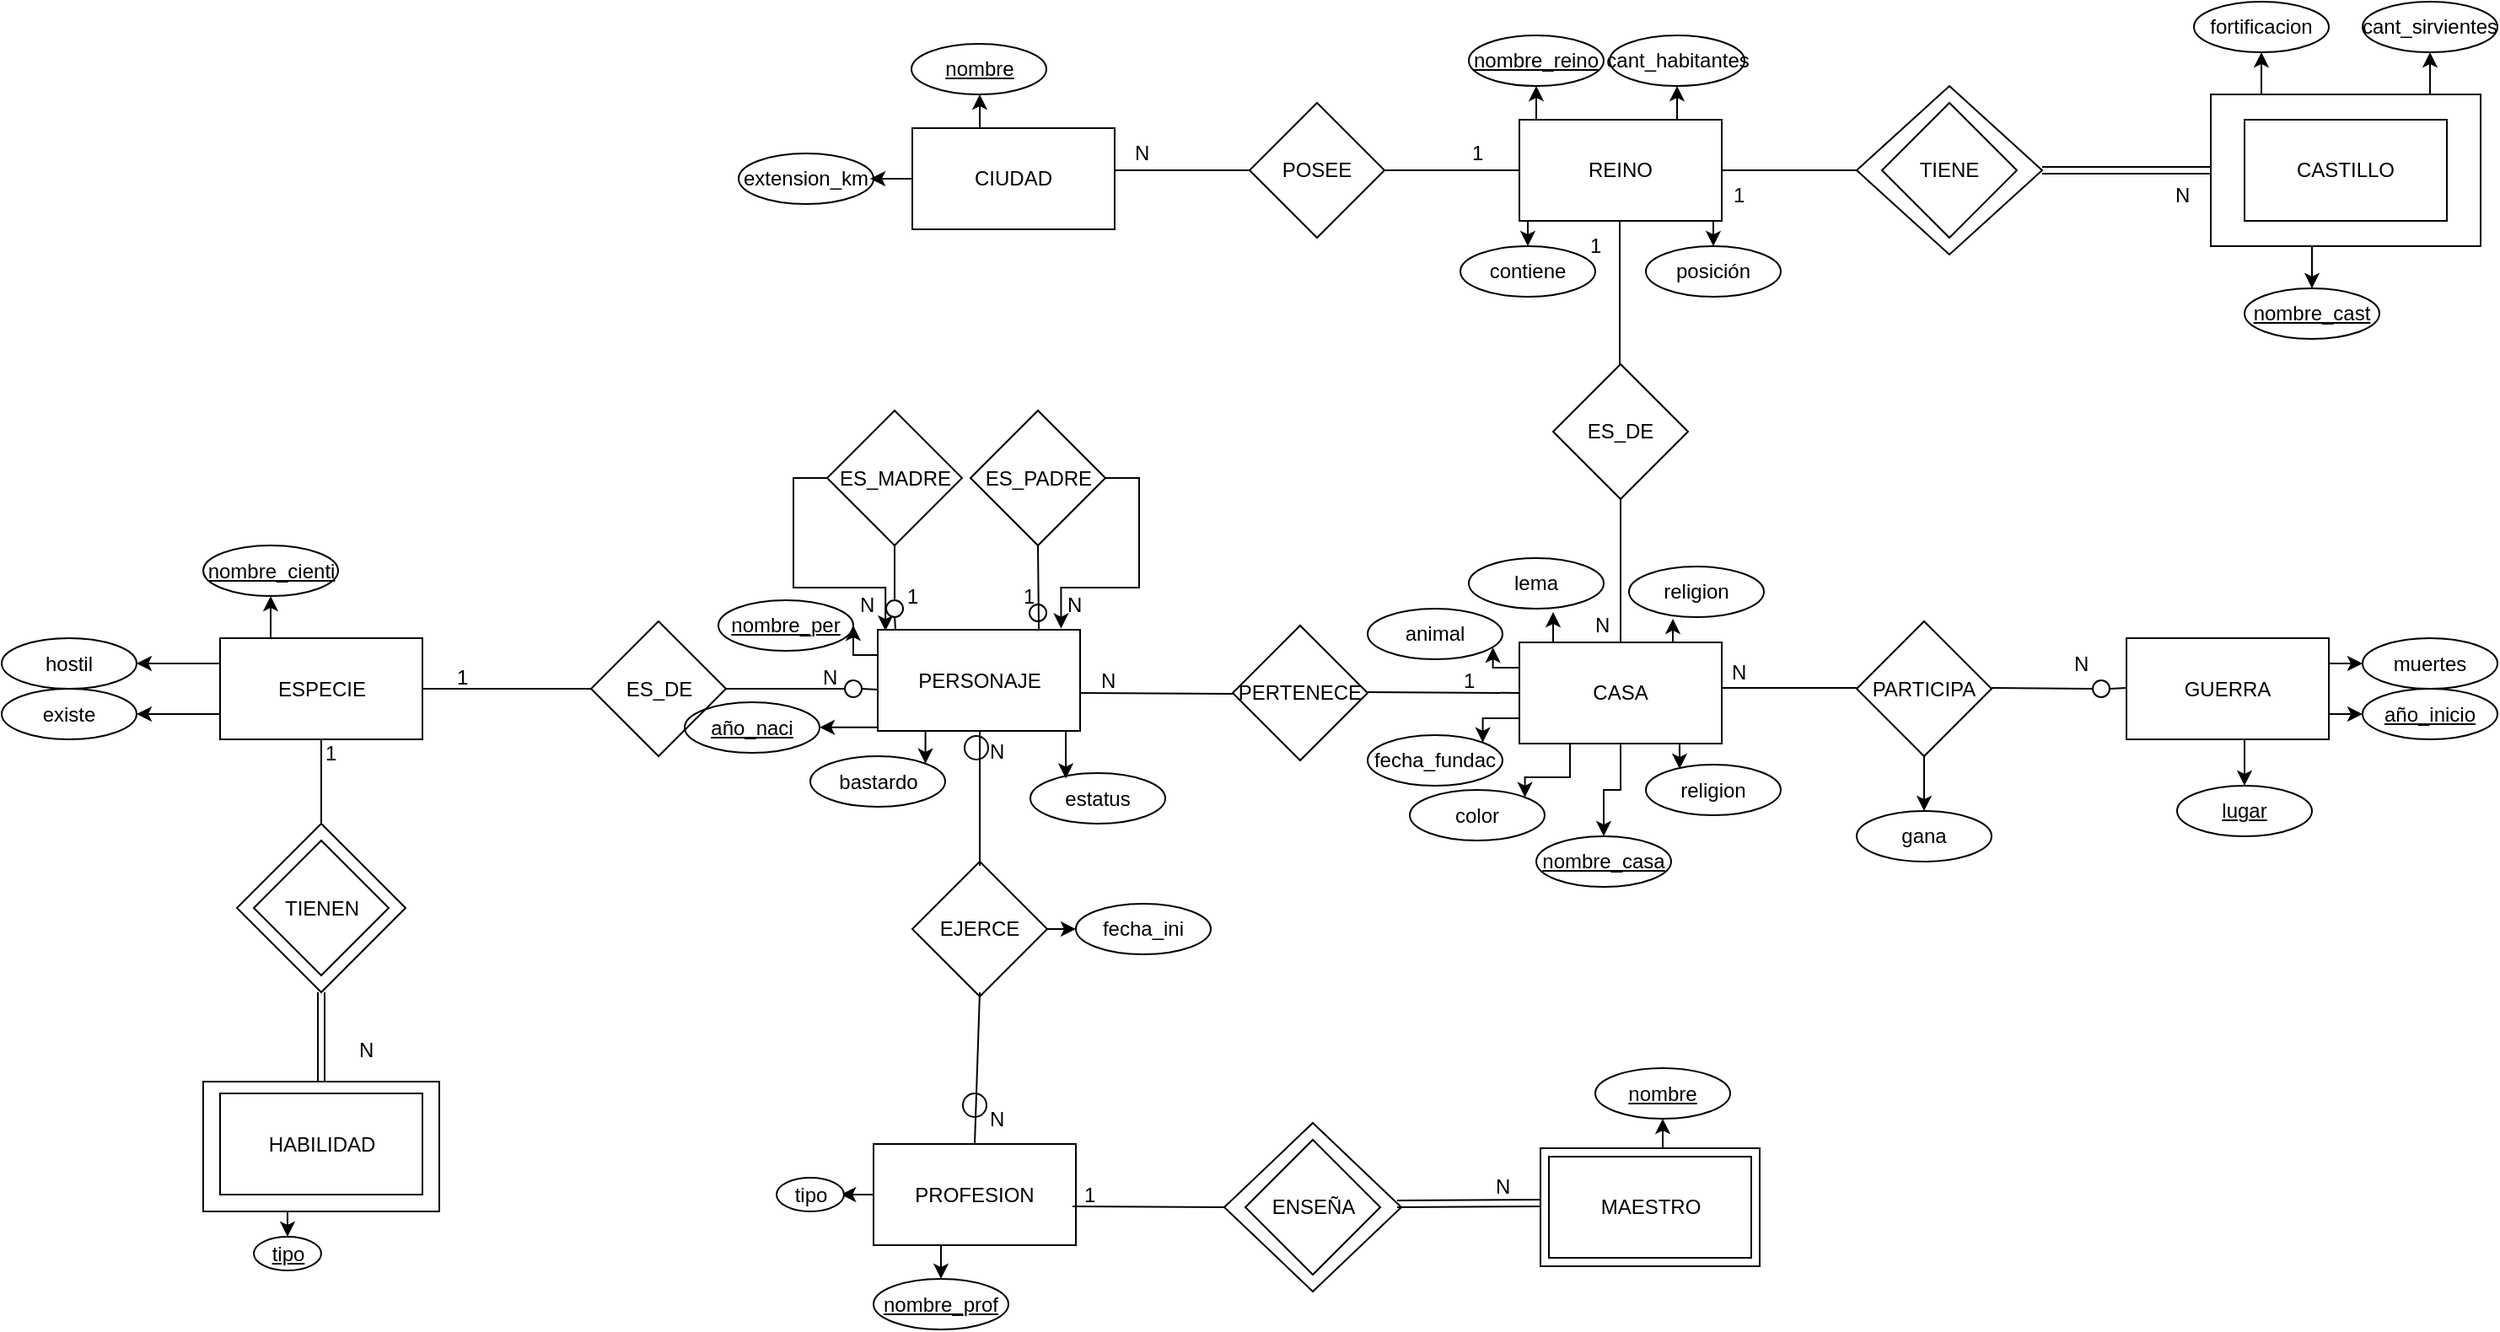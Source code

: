 <mxfile type="onedrive" version="12.2.6" pages="2"><diagram id="-iuAKtpbWmZoIANSA0sW" name="Page-1"><mxGraphModel grid="1" dx="3003" dy="2101" gridSize="10" guides="1" tooltips="1" connect="1" arrows="1" fold="1" page="1" pageScale="1" pageWidth="827" pageHeight="1169" math="0" shadow="0"><root><mxCell id="0"/><mxCell id="1" parent="0"/><mxCell id="_fZh6ILyJBKUCgu_X7zg-114" parent="1" style="edgeStyle=orthogonalEdgeStyle;rounded=0;orthogonalLoop=1;jettySize=auto;html=1;exitX=0.75;exitY=1;exitDx=0;exitDy=0;entryX=0.25;entryY=0.083;entryDx=0;entryDy=0;entryPerimeter=0;" source="_fZh6ILyJBKUCgu_X7zg-1" target="_fZh6ILyJBKUCgu_X7zg-111" edge="1"><mxGeometry as="geometry" relative="1"/></mxCell><mxCell id="_fZh6ILyJBKUCgu_X7zg-115" parent="1" style="edgeStyle=orthogonalEdgeStyle;rounded=0;orthogonalLoop=1;jettySize=auto;html=1;exitX=0.5;exitY=1;exitDx=0;exitDy=0;entryX=0.5;entryY=0;entryDx=0;entryDy=0;" source="_fZh6ILyJBKUCgu_X7zg-1" target="_fZh6ILyJBKUCgu_X7zg-112" edge="1"><mxGeometry as="geometry" relative="1"/></mxCell><mxCell id="_fZh6ILyJBKUCgu_X7zg-118" parent="1" style="edgeStyle=orthogonalEdgeStyle;rounded=0;orthogonalLoop=1;jettySize=auto;html=1;exitX=0.25;exitY=0;exitDx=0;exitDy=0;entryX=0.625;entryY=1.067;entryDx=0;entryDy=0;entryPerimeter=0;" source="_fZh6ILyJBKUCgu_X7zg-1" target="_fZh6ILyJBKUCgu_X7zg-110" edge="1"><mxGeometry as="geometry" relative="1"/></mxCell><mxCell id="_fZh6ILyJBKUCgu_X7zg-121" parent="1" style="edgeStyle=orthogonalEdgeStyle;rounded=0;orthogonalLoop=1;jettySize=auto;html=1;exitX=0.75;exitY=0;exitDx=0;exitDy=0;entryX=0.325;entryY=1.033;entryDx=0;entryDy=0;entryPerimeter=0;" source="_fZh6ILyJBKUCgu_X7zg-1" target="_fZh6ILyJBKUCgu_X7zg-113" edge="1"><mxGeometry as="geometry" relative="1"/></mxCell><mxCell id="ILQ8eylTZbnuflv94Hng-13" parent="1" style="edgeStyle=orthogonalEdgeStyle;rounded=0;orthogonalLoop=1;jettySize=auto;html=1;exitX=0;exitY=0.25;exitDx=0;exitDy=0;entryX=0.929;entryY=0.767;entryDx=0;entryDy=0;entryPerimeter=0;" source="_fZh6ILyJBKUCgu_X7zg-1" target="ILQ8eylTZbnuflv94Hng-12" edge="1"><mxGeometry as="geometry" relative="1"/></mxCell><mxCell id="ILQ8eylTZbnuflv94Hng-15" parent="1" style="edgeStyle=orthogonalEdgeStyle;rounded=0;orthogonalLoop=1;jettySize=auto;html=1;exitX=0;exitY=0.75;exitDx=0;exitDy=0;entryX=1;entryY=0;entryDx=0;entryDy=0;" source="_fZh6ILyJBKUCgu_X7zg-1" target="_fZh6ILyJBKUCgu_X7zg-109" edge="1"><mxGeometry as="geometry" relative="1"/></mxCell><mxCell id="ILQ8eylTZbnuflv94Hng-16" parent="1" style="edgeStyle=orthogonalEdgeStyle;rounded=0;orthogonalLoop=1;jettySize=auto;html=1;exitX=0.25;exitY=1;exitDx=0;exitDy=0;entryX=1;entryY=0;entryDx=0;entryDy=0;" source="_fZh6ILyJBKUCgu_X7zg-1" target="ILQ8eylTZbnuflv94Hng-14" edge="1"><mxGeometry as="geometry" relative="1"/></mxCell><mxCell id="_fZh6ILyJBKUCgu_X7zg-1" value="CASA" parent="1" style="rounded=0;whiteSpace=wrap;html=1;" vertex="1"><mxGeometry as="geometry" x="360" y="170" width="120" height="60"/></mxCell><mxCell id="_fZh6ILyJBKUCgu_X7zg-127" parent="1" style="edgeStyle=orthogonalEdgeStyle;rounded=0;orthogonalLoop=1;jettySize=auto;html=1;exitX=1;exitY=0.25;exitDx=0;exitDy=0;entryX=0;entryY=0.5;entryDx=0;entryDy=0;" source="_fZh6ILyJBKUCgu_X7zg-3" target="_fZh6ILyJBKUCgu_X7zg-124" edge="1"><mxGeometry as="geometry" relative="1"/></mxCell><mxCell id="_fZh6ILyJBKUCgu_X7zg-129" parent="1" style="edgeStyle=orthogonalEdgeStyle;rounded=0;orthogonalLoop=1;jettySize=auto;html=1;exitX=0.75;exitY=1;exitDx=0;exitDy=0;entryX=0.5;entryY=0;entryDx=0;entryDy=0;" source="_fZh6ILyJBKUCgu_X7zg-3" target="_fZh6ILyJBKUCgu_X7zg-122" edge="1"><mxGeometry as="geometry" relative="1"/></mxCell><mxCell id="bLRg2n4JxEJ94UlztZ9C-12" parent="1" style="edgeStyle=orthogonalEdgeStyle;rounded=0;orthogonalLoop=1;jettySize=auto;html=1;exitX=1;exitY=0.75;exitDx=0;exitDy=0;entryX=0;entryY=0.5;entryDx=0;entryDy=0;" source="_fZh6ILyJBKUCgu_X7zg-3" target="_fZh6ILyJBKUCgu_X7zg-123" edge="1"><mxGeometry as="geometry" relative="1"><mxPoint as="targetPoint" x="850.238" y="212.31"/></mxGeometry></mxCell><mxCell id="_fZh6ILyJBKUCgu_X7zg-3" value="GUERRA" parent="1" style="rounded=0;whiteSpace=wrap;html=1;" vertex="1"><mxGeometry as="geometry" x="720" y="167.5" width="120" height="60"/></mxCell><mxCell id="_fZh6ILyJBKUCgu_X7zg-95" parent="1" style="edgeStyle=orthogonalEdgeStyle;rounded=0;orthogonalLoop=1;jettySize=auto;html=1;exitX=0.75;exitY=1;exitDx=0;exitDy=0;entryX=0.263;entryY=0.107;entryDx=0;entryDy=0;entryPerimeter=0;" source="_fZh6ILyJBKUCgu_X7zg-4" target="_fZh6ILyJBKUCgu_X7zg-94" edge="1"><mxGeometry as="geometry" relative="1"><mxPoint as="targetPoint" x="79" y="240"/></mxGeometry></mxCell><mxCell id="_fZh6ILyJBKUCgu_X7zg-97" parent="1" style="edgeStyle=orthogonalEdgeStyle;rounded=0;orthogonalLoop=1;jettySize=auto;html=1;exitX=0.25;exitY=1;exitDx=0;exitDy=0;entryX=1;entryY=0;entryDx=0;entryDy=0;" source="_fZh6ILyJBKUCgu_X7zg-4" target="_fZh6ILyJBKUCgu_X7zg-96" edge="1"><mxGeometry as="geometry" relative="1"/></mxCell><mxCell id="_fZh6ILyJBKUCgu_X7zg-99" parent="1" style="edgeStyle=orthogonalEdgeStyle;rounded=0;orthogonalLoop=1;jettySize=auto;html=1;exitX=0;exitY=0.25;exitDx=0;exitDy=0;entryX=1;entryY=0.5;entryDx=0;entryDy=0;" source="_fZh6ILyJBKUCgu_X7zg-4" target="_fZh6ILyJBKUCgu_X7zg-98" edge="1"><mxGeometry as="geometry" relative="1"/></mxCell><mxCell id="_fZh6ILyJBKUCgu_X7zg-101" parent="1" style="edgeStyle=orthogonalEdgeStyle;rounded=0;orthogonalLoop=1;jettySize=auto;html=1;exitX=-0.002;exitY=0.965;exitDx=0;exitDy=0;exitPerimeter=0;entryX=1;entryY=0.5;entryDx=0;entryDy=0;" source="_fZh6ILyJBKUCgu_X7zg-4" target="_fZh6ILyJBKUCgu_X7zg-100" edge="1"><mxGeometry as="geometry" relative="1"><mxPoint as="targetPoint" x="-50" y="220"/></mxGeometry></mxCell><mxCell id="_fZh6ILyJBKUCgu_X7zg-4" value="PERSONAJE" parent="1" style="rounded=0;whiteSpace=wrap;html=1;" vertex="1"><mxGeometry as="geometry" x="-20.5" y="162.5" width="120" height="60"/></mxCell><mxCell id="_fZh6ILyJBKUCgu_X7zg-139" parent="1" style="edgeStyle=orthogonalEdgeStyle;rounded=0;orthogonalLoop=1;jettySize=auto;html=1;exitX=0.25;exitY=0;exitDx=0;exitDy=0;entryX=0.5;entryY=1;entryDx=0;entryDy=0;" source="_fZh6ILyJBKUCgu_X7zg-5" target="_fZh6ILyJBKUCgu_X7zg-136" edge="1"><mxGeometry as="geometry" relative="1"/></mxCell><mxCell id="_fZh6ILyJBKUCgu_X7zg-140" parent="1" style="edgeStyle=orthogonalEdgeStyle;rounded=0;orthogonalLoop=1;jettySize=auto;html=1;exitX=0.75;exitY=0;exitDx=0;exitDy=0;entryX=0.5;entryY=1;entryDx=0;entryDy=0;" source="_fZh6ILyJBKUCgu_X7zg-5" target="_fZh6ILyJBKUCgu_X7zg-137" edge="1"><mxGeometry as="geometry" relative="1"/></mxCell><mxCell id="bLRg2n4JxEJ94UlztZ9C-53" parent="1" style="edgeStyle=orthogonalEdgeStyle;rounded=0;orthogonalLoop=1;jettySize=auto;html=1;exitX=0.75;exitY=1;exitDx=0;exitDy=0;entryX=0.5;entryY=0;entryDx=0;entryDy=0;" source="_fZh6ILyJBKUCgu_X7zg-5" target="ILQ8eylTZbnuflv94Hng-22" edge="1"><mxGeometry as="geometry" relative="1"/></mxCell><mxCell id="bLRg2n4JxEJ94UlztZ9C-54" parent="1" style="edgeStyle=orthogonalEdgeStyle;rounded=0;orthogonalLoop=1;jettySize=auto;html=1;exitX=0.25;exitY=1;exitDx=0;exitDy=0;entryX=0.5;entryY=0;entryDx=0;entryDy=0;" source="_fZh6ILyJBKUCgu_X7zg-5" target="_fZh6ILyJBKUCgu_X7zg-133" edge="1"><mxGeometry as="geometry" relative="1"/></mxCell><mxCell id="_fZh6ILyJBKUCgu_X7zg-5" value="REINO" parent="1" style="rounded=0;whiteSpace=wrap;html=1;" vertex="1"><mxGeometry as="geometry" x="360" y="-140" width="120" height="60"/></mxCell><mxCell id="_fZh6ILyJBKUCgu_X7zg-6" value="CASTILLO" parent="1" style="rounded=0;whiteSpace=wrap;html=1;" vertex="1"><mxGeometry as="geometry" x="790" y="-140" width="120" height="60"/></mxCell><mxCell id="ILQ8eylTZbnuflv94Hng-9" parent="1" style="edgeStyle=orthogonalEdgeStyle;rounded=0;orthogonalLoop=1;jettySize=auto;html=1;exitX=0;exitY=0.5;exitDx=0;exitDy=0;entryX=1;entryY=0.5;entryDx=0;entryDy=0;" source="_fZh6ILyJBKUCgu_X7zg-7" edge="1"><mxGeometry as="geometry" relative="1"><mxPoint as="targetPoint" x="-25" y="-105"/></mxGeometry></mxCell><mxCell id="ILQ8eylTZbnuflv94Hng-11" parent="1" style="edgeStyle=orthogonalEdgeStyle;rounded=0;orthogonalLoop=1;jettySize=auto;html=1;exitX=0.25;exitY=0;exitDx=0;exitDy=0;entryX=0.5;entryY=1;entryDx=0;entryDy=0;" source="_fZh6ILyJBKUCgu_X7zg-7" edge="1"><mxGeometry as="geometry" relative="1"><mxPoint as="targetPoint" x="40" y="-155"/></mxGeometry></mxCell><mxCell id="_fZh6ILyJBKUCgu_X7zg-7" value="CIUDAD" parent="1" style="rounded=0;whiteSpace=wrap;html=1;" vertex="1"><mxGeometry as="geometry" y="-135" width="120" height="60"/></mxCell><mxCell id="_fZh6ILyJBKUCgu_X7zg-91" parent="1" style="edgeStyle=orthogonalEdgeStyle;rounded=0;orthogonalLoop=1;jettySize=auto;html=1;exitX=0.25;exitY=1;exitDx=0;exitDy=0;entryX=0.5;entryY=0;entryDx=0;entryDy=0;" source="_fZh6ILyJBKUCgu_X7zg-8" target="_fZh6ILyJBKUCgu_X7zg-90" edge="1"><mxGeometry as="geometry" relative="1"/></mxCell><mxCell id="ILQ8eylTZbnuflv94Hng-5" parent="1" style="edgeStyle=orthogonalEdgeStyle;rounded=0;orthogonalLoop=1;jettySize=auto;html=1;exitX=0;exitY=0.5;exitDx=0;exitDy=0;entryX=1;entryY=0.5;entryDx=0;entryDy=0;" source="_fZh6ILyJBKUCgu_X7zg-8" edge="1"><mxGeometry as="geometry" relative="1"><mxPoint as="targetPoint" x="-42.441" y="497.294"/></mxGeometry></mxCell><mxCell id="_fZh6ILyJBKUCgu_X7zg-8" value="PROFESION" parent="1" style="rounded=0;whiteSpace=wrap;html=1;" vertex="1"><mxGeometry as="geometry" x="-23" y="467.5" width="120" height="60"/></mxCell><mxCell id="_fZh6ILyJBKUCgu_X7zg-9" value="MAESTRO" parent="1" style="rounded=0;whiteSpace=wrap;html=1;" vertex="1"><mxGeometry as="geometry" x="377.5" y="475" width="120" height="60"/></mxCell><mxCell id="_fZh6ILyJBKUCgu_X7zg-107" parent="1" style="edgeStyle=orthogonalEdgeStyle;rounded=0;orthogonalLoop=1;jettySize=auto;html=1;exitX=0.25;exitY=0;exitDx=0;exitDy=0;entryX=0.5;entryY=1;entryDx=0;entryDy=0;" source="_fZh6ILyJBKUCgu_X7zg-10" target="_fZh6ILyJBKUCgu_X7zg-104" edge="1"><mxGeometry as="geometry" relative="1"/></mxCell><mxCell id="bLRg2n4JxEJ94UlztZ9C-56" parent="1" style="edgeStyle=orthogonalEdgeStyle;rounded=0;orthogonalLoop=1;jettySize=auto;html=1;exitX=0;exitY=0.25;exitDx=0;exitDy=0;entryX=1;entryY=0.5;entryDx=0;entryDy=0;" source="_fZh6ILyJBKUCgu_X7zg-10" target="_fZh6ILyJBKUCgu_X7zg-103" edge="1"><mxGeometry as="geometry" relative="1"/></mxCell><mxCell id="bLRg2n4JxEJ94UlztZ9C-57" parent="1" style="edgeStyle=orthogonalEdgeStyle;rounded=0;orthogonalLoop=1;jettySize=auto;html=1;exitX=0;exitY=0.75;exitDx=0;exitDy=0;entryX=1;entryY=0.5;entryDx=0;entryDy=0;" source="_fZh6ILyJBKUCgu_X7zg-10" target="_fZh6ILyJBKUCgu_X7zg-102" edge="1"><mxGeometry as="geometry" relative="1"/></mxCell><mxCell id="_fZh6ILyJBKUCgu_X7zg-10" value="ESPECIE" parent="1" style="rounded=0;whiteSpace=wrap;html=1;" vertex="1"><mxGeometry as="geometry" x="-410.5" y="167.5" width="120" height="60"/></mxCell><mxCell id="_fZh6ILyJBKUCgu_X7zg-11" value="HABILIDAD" parent="1" style="rounded=0;whiteSpace=wrap;html=1;" vertex="1"><mxGeometry as="geometry" x="-410.5" y="437.5" width="120" height="60"/></mxCell><mxCell id="3g0BDZ0kTjmj1HXOaaCv-2" parent="1" style="edgeStyle=orthogonalEdgeStyle;rounded=0;orthogonalLoop=1;jettySize=auto;html=1;exitX=0.5;exitY=1;exitDx=0;exitDy=0;entryX=0.5;entryY=0;entryDx=0;entryDy=0;" source="_fZh6ILyJBKUCgu_X7zg-12" target="3g0BDZ0kTjmj1HXOaaCv-1" edge="1"><mxGeometry as="geometry" relative="1"/></mxCell><mxCell id="_fZh6ILyJBKUCgu_X7zg-12" value="PARTICIPA" parent="1" style="rhombus;whiteSpace=wrap;html=1;" vertex="1"><mxGeometry as="geometry" x="560" y="157.5" width="80" height="80"/></mxCell><mxCell id="_fZh6ILyJBKUCgu_X7zg-20" value="ES_DE" parent="1" style="rhombus;whiteSpace=wrap;html=1;" vertex="1"><mxGeometry as="geometry" x="380" y="5" width="80" height="80"/></mxCell><mxCell id="_fZh6ILyJBKUCgu_X7zg-23" value="" parent="1" style="rhombus;whiteSpace=wrap;html=1;" vertex="1"><mxGeometry as="geometry" x="560" y="-160" width="110" height="100"/></mxCell><mxCell id="_fZh6ILyJBKUCgu_X7zg-24" value="TIENE" parent="1" style="rhombus;whiteSpace=wrap;html=1;" vertex="1"><mxGeometry as="geometry" x="575" y="-150" width="80" height="80"/></mxCell><mxCell id="_fZh6ILyJBKUCgu_X7zg-132" parent="1" style="edgeStyle=orthogonalEdgeStyle;rounded=0;orthogonalLoop=1;jettySize=auto;html=1;exitX=0.25;exitY=1;exitDx=0;exitDy=0;entryX=0.5;entryY=0;entryDx=0;entryDy=0;" source="_fZh6ILyJBKUCgu_X7zg-28" target="_fZh6ILyJBKUCgu_X7zg-131" edge="1"><mxGeometry as="geometry" relative="1"><mxPoint as="targetPoint" x="830" y="-55"/></mxGeometry></mxCell><mxCell id="ILQ8eylTZbnuflv94Hng-18" parent="1" style="edgeStyle=orthogonalEdgeStyle;rounded=0;orthogonalLoop=1;jettySize=auto;html=1;exitX=0.25;exitY=0;exitDx=0;exitDy=0;entryX=0.5;entryY=1;entryDx=0;entryDy=0;" source="_fZh6ILyJBKUCgu_X7zg-28" target="ILQ8eylTZbnuflv94Hng-17" edge="1"><mxGeometry as="geometry" relative="1"/></mxCell><mxCell id="ILQ8eylTZbnuflv94Hng-21" parent="1" style="edgeStyle=orthogonalEdgeStyle;rounded=0;orthogonalLoop=1;jettySize=auto;html=1;exitX=0.75;exitY=0;exitDx=0;exitDy=0;entryX=0.5;entryY=1;entryDx=0;entryDy=0;" source="_fZh6ILyJBKUCgu_X7zg-28" target="ILQ8eylTZbnuflv94Hng-19" edge="1"><mxGeometry as="geometry" relative="1"><mxPoint as="targetPoint" x="881.667" y="-179.476"/><Array as="points"><mxPoint x="900" y="-155"/></Array></mxGeometry></mxCell><mxCell id="_fZh6ILyJBKUCgu_X7zg-28" value="" parent="1" style="rounded=0;whiteSpace=wrap;html=1;fillColor=none;" vertex="1"><mxGeometry as="geometry" x="770" y="-155" width="160" height="90"/></mxCell><mxCell id="_fZh6ILyJBKUCgu_X7zg-29" value="POSEE" parent="1" style="rhombus;whiteSpace=wrap;html=1;fillColor=none;" vertex="1"><mxGeometry as="geometry" x="200" y="-150" width="80" height="80"/></mxCell><mxCell id="_fZh6ILyJBKUCgu_X7zg-34" value="PERTENECE" parent="1" style="rhombus;whiteSpace=wrap;html=1;fillColor=none;" vertex="1"><mxGeometry as="geometry" x="190" y="160" width="80" height="80"/></mxCell><mxCell id="_fZh6ILyJBKUCgu_X7zg-39" parent="1" style="edgeStyle=orthogonalEdgeStyle;rounded=0;orthogonalLoop=1;jettySize=auto;html=1;exitX=1;exitY=0.5;exitDx=0;exitDy=0;entryX=0.906;entryY=-0.012;entryDx=0;entryDy=0;entryPerimeter=0;" source="_fZh6ILyJBKUCgu_X7zg-37" target="_fZh6ILyJBKUCgu_X7zg-4" edge="1"><mxGeometry as="geometry" relative="1"/></mxCell><mxCell id="_fZh6ILyJBKUCgu_X7zg-37" value="ES_PADRE" parent="1" style="rhombus;whiteSpace=wrap;html=1;fillColor=none;" vertex="1"><mxGeometry as="geometry" x="34.5" y="32.5" width="80" height="80"/></mxCell><mxCell id="_fZh6ILyJBKUCgu_X7zg-40" value="" parent="1" style="ellipse;whiteSpace=wrap;html=1;aspect=fixed;fillColor=none;" vertex="1"><mxGeometry as="geometry" x="69.5" y="147.5" width="10" height="10"/></mxCell><mxCell id="W8GkhwFjveJOuDlj6qii-14" parent="1" style="edgeStyle=orthogonalEdgeStyle;rounded=0;orthogonalLoop=1;jettySize=auto;html=1;exitX=1;exitY=0.5;exitDx=0;exitDy=0;entryX=0;entryY=0.5;entryDx=0;entryDy=0;" source="_fZh6ILyJBKUCgu_X7zg-51" target="_fZh6ILyJBKUCgu_X7zg-92" edge="1"><mxGeometry as="geometry" relative="1"/></mxCell><mxCell id="_fZh6ILyJBKUCgu_X7zg-51" value="EJERCE" parent="1" style="rhombus;whiteSpace=wrap;html=1;fillColor=none;" vertex="1"><mxGeometry as="geometry" y="300" width="80" height="80"/></mxCell><mxCell id="_fZh6ILyJBKUCgu_X7zg-54" value="" parent="1" style="ellipse;whiteSpace=wrap;html=1;aspect=fixed;fillColor=none;" vertex="1"><mxGeometry as="geometry" x="31" y="225.5" width="14" height="14"/></mxCell><mxCell id="_fZh6ILyJBKUCgu_X7zg-55" value="" parent="1" style="ellipse;whiteSpace=wrap;html=1;aspect=fixed;fillColor=none;" vertex="1"><mxGeometry as="geometry" x="30" y="437.5" width="14" height="14"/></mxCell><mxCell id="_fZh6ILyJBKUCgu_X7zg-67" value="ENSEÑA" parent="1" style="rhombus;whiteSpace=wrap;html=1;fillColor=none;" vertex="1"><mxGeometry as="geometry" x="197.5" y="465" width="80" height="80"/></mxCell><mxCell id="_fZh6ILyJBKUCgu_X7zg-68" value="" parent="1" style="rhombus;whiteSpace=wrap;html=1;fillColor=none;" vertex="1"><mxGeometry as="geometry" x="185" y="455" width="105" height="100"/></mxCell><mxCell id="ILQ8eylTZbnuflv94Hng-7" parent="1" style="edgeStyle=orthogonalEdgeStyle;rounded=0;orthogonalLoop=1;jettySize=auto;html=1;exitX=0.5;exitY=0;exitDx=0;exitDy=0;entryX=0.5;entryY=1;entryDx=0;entryDy=0;" source="_fZh6ILyJBKUCgu_X7zg-69" target="ILQ8eylTZbnuflv94Hng-6" edge="1"><mxGeometry as="geometry" relative="1"><mxPoint as="targetPoint" x="442.265" y="453.765"/></mxGeometry></mxCell><mxCell id="_fZh6ILyJBKUCgu_X7zg-69" value="" parent="1" style="rounded=0;whiteSpace=wrap;html=1;fillColor=none;" vertex="1"><mxGeometry as="geometry" x="372.5" y="470" width="130" height="70"/></mxCell><mxCell id="_fZh6ILyJBKUCgu_X7zg-74" value="ES_DE" parent="1" style="rhombus;whiteSpace=wrap;html=1;fillColor=none;" vertex="1"><mxGeometry as="geometry" x="-190.5" y="157.5" width="80" height="80"/></mxCell><mxCell id="_fZh6ILyJBKUCgu_X7zg-80" value="TIENEN" parent="1" style="rhombus;whiteSpace=wrap;html=1;fillColor=none;" vertex="1"><mxGeometry as="geometry" x="-390.5" y="287.5" width="80" height="80"/></mxCell><mxCell id="_fZh6ILyJBKUCgu_X7zg-81" value="" parent="1" style="rhombus;whiteSpace=wrap;html=1;fillColor=none;" vertex="1"><mxGeometry as="geometry" x="-400.5" y="277.5" width="100" height="100"/></mxCell><mxCell id="ILQ8eylTZbnuflv94Hng-3" parent="1" style="edgeStyle=orthogonalEdgeStyle;rounded=0;orthogonalLoop=1;jettySize=auto;html=1;exitX=0.5;exitY=1;exitDx=0;exitDy=0;entryX=0.5;entryY=0;entryDx=0;entryDy=0;" source="_fZh6ILyJBKUCgu_X7zg-83" target="ILQ8eylTZbnuflv94Hng-2" edge="1"><mxGeometry as="geometry" relative="1"/></mxCell><mxCell id="_fZh6ILyJBKUCgu_X7zg-83" value="" parent="1" style="rounded=0;whiteSpace=wrap;html=1;fillColor=none;" vertex="1"><mxGeometry as="geometry" x="-420.5" y="430.5" width="140" height="77"/></mxCell><mxCell id="_fZh6ILyJBKUCgu_X7zg-90" value="&lt;u&gt;nombre_prof&lt;/u&gt;" parent="1" style="ellipse;whiteSpace=wrap;html=1;fillColor=none;" vertex="1"><mxGeometry as="geometry" x="-23" y="547.5" width="80" height="30"/></mxCell><mxCell id="_fZh6ILyJBKUCgu_X7zg-92" value="fecha_ini" parent="1" style="ellipse;whiteSpace=wrap;html=1;fillColor=none;" vertex="1"><mxGeometry as="geometry" x="97" y="325" width="80" height="30"/></mxCell><mxCell id="_fZh6ILyJBKUCgu_X7zg-94" value="estatus" parent="1" style="ellipse;whiteSpace=wrap;html=1;fillColor=none;" vertex="1"><mxGeometry as="geometry" x="70" y="247.5" width="80" height="30"/></mxCell><mxCell id="_fZh6ILyJBKUCgu_X7zg-96" value="bastardo" parent="1" style="ellipse;whiteSpace=wrap;html=1;fillColor=none;" vertex="1"><mxGeometry as="geometry" x="-60.5" y="237.5" width="80" height="30"/></mxCell><mxCell id="_fZh6ILyJBKUCgu_X7zg-98" value="&lt;u&gt;nombre_per&lt;/u&gt;" parent="1" style="ellipse;whiteSpace=wrap;html=1;fillColor=none;" vertex="1"><mxGeometry as="geometry" x="-115" y="145" width="80" height="30"/></mxCell><mxCell id="_fZh6ILyJBKUCgu_X7zg-100" value="&lt;u&gt;año_naci&lt;/u&gt;" parent="1" style="ellipse;whiteSpace=wrap;html=1;fillColor=none;" vertex="1"><mxGeometry as="geometry" x="-135" y="205.5" width="80" height="30"/></mxCell><mxCell id="_fZh6ILyJBKUCgu_X7zg-102" value="existe" parent="1" style="ellipse;whiteSpace=wrap;html=1;fillColor=none;" vertex="1"><mxGeometry as="geometry" x="-540" y="197.5" width="80" height="30"/></mxCell><mxCell id="_fZh6ILyJBKUCgu_X7zg-103" value="hostil" parent="1" style="ellipse;whiteSpace=wrap;html=1;fillColor=none;" vertex="1"><mxGeometry as="geometry" x="-540" y="167.5" width="80" height="30"/></mxCell><mxCell id="_fZh6ILyJBKUCgu_X7zg-104" value="&lt;u&gt;nombre_cienti&lt;/u&gt;" parent="1" style="ellipse;whiteSpace=wrap;html=1;fillColor=none;" vertex="1"><mxGeometry as="geometry" x="-420.5" y="112.5" width="80" height="30"/></mxCell><mxCell id="_fZh6ILyJBKUCgu_X7zg-109" value="fecha_fundac" parent="1" style="ellipse;whiteSpace=wrap;html=1;fillColor=none;" vertex="1"><mxGeometry as="geometry" x="270" y="225" width="80" height="30"/></mxCell><mxCell id="_fZh6ILyJBKUCgu_X7zg-110" value="lema" parent="1" style="ellipse;whiteSpace=wrap;html=1;fillColor=none;" vertex="1"><mxGeometry as="geometry" x="330" y="120" width="80" height="30"/></mxCell><mxCell id="_fZh6ILyJBKUCgu_X7zg-111" value="religion" parent="1" style="ellipse;whiteSpace=wrap;html=1;fillColor=none;" vertex="1"><mxGeometry as="geometry" x="435" y="242.5" width="80" height="30"/></mxCell><mxCell id="_fZh6ILyJBKUCgu_X7zg-112" value="&lt;u&gt;nombre_casa&lt;/u&gt;" parent="1" style="ellipse;whiteSpace=wrap;html=1;fillColor=none;" vertex="1"><mxGeometry as="geometry" x="370" y="285" width="80" height="30"/></mxCell><mxCell id="_fZh6ILyJBKUCgu_X7zg-113" value="religion" parent="1" style="ellipse;whiteSpace=wrap;html=1;fillColor=none;" vertex="1"><mxGeometry as="geometry" x="425" y="125" width="80" height="30"/></mxCell><mxCell id="_fZh6ILyJBKUCgu_X7zg-122" value="&lt;u&gt;lugar&lt;/u&gt;" parent="1" style="ellipse;whiteSpace=wrap;html=1;fillColor=none;" vertex="1"><mxGeometry as="geometry" x="750" y="255" width="80" height="30"/></mxCell><mxCell id="_fZh6ILyJBKUCgu_X7zg-123" value="&lt;u&gt;año_inicio&lt;/u&gt;" parent="1" style="ellipse;whiteSpace=wrap;html=1;fillColor=none;" vertex="1"><mxGeometry as="geometry" x="860" y="197.5" width="80" height="30"/></mxCell><mxCell id="_fZh6ILyJBKUCgu_X7zg-124" value="muertes" parent="1" style="ellipse;whiteSpace=wrap;html=1;fillColor=none;" vertex="1"><mxGeometry as="geometry" x="860" y="167.5" width="80" height="30"/></mxCell><mxCell id="_fZh6ILyJBKUCgu_X7zg-131" value="&lt;u&gt;nombre_cast&lt;/u&gt;" parent="1" style="ellipse;whiteSpace=wrap;html=1;fillColor=none;" vertex="1"><mxGeometry as="geometry" x="790" y="-40" width="80" height="30"/></mxCell><mxCell id="_fZh6ILyJBKUCgu_X7zg-133" value="contiene" parent="1" style="ellipse;whiteSpace=wrap;html=1;fillColor=none;" vertex="1"><mxGeometry as="geometry" x="325" y="-65" width="80" height="30"/></mxCell><mxCell id="_fZh6ILyJBKUCgu_X7zg-136" value="&lt;u&gt;nombre_reino&lt;/u&gt;" parent="1" style="ellipse;whiteSpace=wrap;html=1;fillColor=none;" vertex="1"><mxGeometry as="geometry" x="330" y="-190" width="80" height="30"/></mxCell><mxCell id="_fZh6ILyJBKUCgu_X7zg-137" value="cant_habitantes" parent="1" style="ellipse;whiteSpace=wrap;html=1;fillColor=none;" vertex="1"><mxGeometry as="geometry" x="413.5" y="-190" width="80" height="30"/></mxCell><mxCell id="_fZh6ILyJBKUCgu_X7zg-141" value="N" parent="1" style="text;html=1;resizable=0;points=[];autosize=1;align=left;verticalAlign=top;spacingTop=-4;" vertex="1"><mxGeometry as="geometry" x="-330.5" y="401.5" width="20" height="20"/></mxCell><mxCell id="_fZh6ILyJBKUCgu_X7zg-142" value="1" parent="1" style="text;html=1;resizable=0;points=[];autosize=1;align=left;verticalAlign=top;spacingTop=-4;" vertex="1"><mxGeometry as="geometry" x="-272.5" y="180.5" width="20" height="20"/></mxCell><mxCell id="_fZh6ILyJBKUCgu_X7zg-143" value="N" parent="1" style="text;html=1;resizable=0;points=[];autosize=1;align=left;verticalAlign=top;spacingTop=-4;" vertex="1"><mxGeometry as="geometry" x="-55" y="180.5" width="20" height="20"/></mxCell><mxCell id="_fZh6ILyJBKUCgu_X7zg-144" value="N" parent="1" style="text;html=1;resizable=0;points=[];autosize=1;align=left;verticalAlign=top;spacingTop=-4;" vertex="1"><mxGeometry as="geometry" x="90" y="137.5" width="20" height="20"/></mxCell><mxCell id="_fZh6ILyJBKUCgu_X7zg-145" value="1" parent="1" style="text;html=1;resizable=0;points=[];autosize=1;align=left;verticalAlign=top;spacingTop=-4;" vertex="1"><mxGeometry as="geometry" x="64" y="132.5" width="20" height="20"/></mxCell><mxCell id="_fZh6ILyJBKUCgu_X7zg-146" value="N" parent="1" style="text;html=1;resizable=0;points=[];autosize=1;align=left;verticalAlign=top;spacingTop=-4;" vertex="1"><mxGeometry as="geometry" x="44" y="225" width="20" height="20"/></mxCell><mxCell id="_fZh6ILyJBKUCgu_X7zg-148" value="N" parent="1" style="text;html=1;resizable=0;points=[];autosize=1;align=left;verticalAlign=top;spacingTop=-4;" vertex="1"><mxGeometry as="geometry" x="44" y="442.5" width="20" height="20"/></mxCell><mxCell id="_fZh6ILyJBKUCgu_X7zg-149" value="N" parent="1" style="text;html=1;resizable=0;points=[];autosize=1;align=left;verticalAlign=top;spacingTop=-4;" vertex="1"><mxGeometry as="geometry" x="109.5" y="183" width="20" height="20"/></mxCell><mxCell id="_fZh6ILyJBKUCgu_X7zg-150" value="1" parent="1" style="text;html=1;resizable=0;points=[];autosize=1;align=left;verticalAlign=top;spacingTop=-4;" vertex="1"><mxGeometry as="geometry" x="325" y="183" width="20" height="20"/></mxCell><mxCell id="_fZh6ILyJBKUCgu_X7zg-151" value="1" parent="1" style="text;html=1;resizable=0;points=[];autosize=1;align=left;verticalAlign=top;spacingTop=-4;" vertex="1"><mxGeometry as="geometry" x="485" y="-105" width="20" height="20"/></mxCell><mxCell id="_fZh6ILyJBKUCgu_X7zg-152" value="N" parent="1" style="text;html=1;resizable=0;points=[];autosize=1;align=left;verticalAlign=top;spacingTop=-4;" vertex="1"><mxGeometry as="geometry" x="747" y="-105" width="20" height="20"/></mxCell><mxCell id="_fZh6ILyJBKUCgu_X7zg-155" value="N" parent="1" style="text;html=1;resizable=0;points=[];autosize=1;align=left;verticalAlign=top;spacingTop=-4;" vertex="1"><mxGeometry as="geometry" x="687" y="172.5" width="20" height="20"/></mxCell><mxCell id="_fZh6ILyJBKUCgu_X7zg-156" value="N" parent="1" style="text;html=1;resizable=0;points=[];autosize=1;align=left;verticalAlign=top;spacingTop=-4;" vertex="1"><mxGeometry as="geometry" x="483.5" y="177.5" width="20" height="20"/></mxCell><mxCell id="ILQ8eylTZbnuflv94Hng-1" value="1" parent="1" style="text;html=1;resizable=0;points=[];autosize=1;align=left;verticalAlign=top;spacingTop=-4;" vertex="1"><mxGeometry as="geometry" x="-350.5" y="225.5" width="20" height="20"/></mxCell><mxCell id="ILQ8eylTZbnuflv94Hng-2" value="&lt;u&gt;tipo&lt;/u&gt;" parent="1" style="ellipse;whiteSpace=wrap;html=1;" vertex="1"><mxGeometry as="geometry" x="-390.5" y="522.5" width="40" height="20"/></mxCell><mxCell id="ILQ8eylTZbnuflv94Hng-4" value="tipo" parent="1" style="ellipse;whiteSpace=wrap;html=1;" vertex="1"><mxGeometry as="geometry" x="-80.5" y="487.5" width="40" height="20"/></mxCell><mxCell id="ILQ8eylTZbnuflv94Hng-6" value="&lt;u&gt;nombre&lt;/u&gt;" parent="1" style="ellipse;whiteSpace=wrap;html=1;fillColor=none;" vertex="1"><mxGeometry as="geometry" x="405" y="422.5" width="80" height="30"/></mxCell><mxCell id="ILQ8eylTZbnuflv94Hng-8" value="extension_km" parent="1" style="ellipse;whiteSpace=wrap;html=1;fillColor=none;" vertex="1"><mxGeometry as="geometry" x="-103" y="-120" width="80" height="30"/></mxCell><mxCell id="ILQ8eylTZbnuflv94Hng-10" value="&lt;u&gt;nombre&lt;/u&gt;" parent="1" style="ellipse;whiteSpace=wrap;html=1;fillColor=none;" vertex="1"><mxGeometry as="geometry" x="-0.5" y="-185" width="80" height="30"/></mxCell><mxCell id="ILQ8eylTZbnuflv94Hng-12" value="animal" parent="1" style="ellipse;whiteSpace=wrap;html=1;fillColor=none;" vertex="1"><mxGeometry as="geometry" x="270" y="150" width="80" height="30"/></mxCell><mxCell id="ILQ8eylTZbnuflv94Hng-14" value="color" parent="1" style="ellipse;whiteSpace=wrap;html=1;fillColor=none;" vertex="1"><mxGeometry as="geometry" x="295" y="257.5" width="80" height="30"/></mxCell><mxCell id="ILQ8eylTZbnuflv94Hng-17" value="fortificacion" parent="1" style="ellipse;whiteSpace=wrap;html=1;fillColor=none;" vertex="1"><mxGeometry as="geometry" x="760" y="-210" width="80" height="30"/></mxCell><mxCell id="ILQ8eylTZbnuflv94Hng-19" value="cant_sirvientes" parent="1" style="ellipse;whiteSpace=wrap;html=1;fillColor=none;" vertex="1"><mxGeometry as="geometry" x="860" y="-210" width="80" height="30"/></mxCell><mxCell id="ILQ8eylTZbnuflv94Hng-22" value="posición" parent="1" style="ellipse;whiteSpace=wrap;html=1;fillColor=none;" vertex="1"><mxGeometry as="geometry" x="435" y="-65" width="80" height="30"/></mxCell><mxCell id="ILQ8eylTZbnuflv94Hng-25" value="1" parent="1" style="text;html=1;resizable=0;points=[];autosize=1;align=left;verticalAlign=top;spacingTop=-4;" vertex="1"><mxGeometry as="geometry" x="330" y="-130" width="20" height="20"/></mxCell><mxCell id="ILQ8eylTZbnuflv94Hng-26" value="N" parent="1" style="text;html=1;resizable=0;points=[];autosize=1;align=left;verticalAlign=top;spacingTop=-4;" vertex="1"><mxGeometry as="geometry" x="130" y="-130" width="20" height="20"/></mxCell><mxCell id="ILQ8eylTZbnuflv94Hng-27" value="1" parent="1" style="text;html=1;resizable=0;points=[];autosize=1;align=left;verticalAlign=top;spacingTop=-4;" vertex="1"><mxGeometry as="geometry" x="400" y="-75" width="20" height="20"/></mxCell><mxCell id="ILQ8eylTZbnuflv94Hng-28" value="N" parent="1" style="text;html=1;resizable=0;points=[];autosize=1;align=left;verticalAlign=top;spacingTop=-4;" vertex="1"><mxGeometry as="geometry" x="402.5" y="150" width="20" height="20"/></mxCell><mxCell id="ILQ8eylTZbnuflv94Hng-31" value="1" parent="1" style="text;html=1;resizable=0;points=[];autosize=1;align=left;verticalAlign=top;spacingTop=-4;" vertex="1"><mxGeometry as="geometry" x="100" y="487.5" width="20" height="20"/></mxCell><mxCell id="ILQ8eylTZbnuflv94Hng-32" value="N" parent="1" style="text;html=1;resizable=0;points=[];autosize=1;align=left;verticalAlign=top;spacingTop=-4;" vertex="1"><mxGeometry as="geometry" x="343.5" y="483" width="20" height="20"/></mxCell><mxCell id="3g0BDZ0kTjmj1HXOaaCv-1" value="gana" parent="1" style="ellipse;whiteSpace=wrap;html=1;fillColor=none;" vertex="1"><mxGeometry as="geometry" x="560" y="270" width="80" height="30"/></mxCell><mxCell id="bLRg2n4JxEJ94UlztZ9C-1" value="" parent="1" style="shape=link;html=1;" edge="1"><mxGeometry as="geometry" relative="1" width="50" height="50"><mxPoint as="sourcePoint" x="-350.5" y="430.5"/><mxPoint as="targetPoint" x="-350.5" y="377.5"/></mxGeometry></mxCell><mxCell id="bLRg2n4JxEJ94UlztZ9C-2" value="" parent="1" style="shape=link;html=1;" edge="1"><mxGeometry as="geometry" relative="1" width="50" height="50"><mxPoint as="sourcePoint" x="287.5" y="503"/><mxPoint as="targetPoint" x="372.5" y="502.5"/></mxGeometry></mxCell><mxCell id="bLRg2n4JxEJ94UlztZ9C-3" value="" parent="1" style="shape=link;html=1;entryX=0;entryY=0.5;entryDx=0;entryDy=0;" target="_fZh6ILyJBKUCgu_X7zg-28" edge="1"><mxGeometry as="geometry" relative="1" width="50" height="50"><mxPoint as="sourcePoint" x="670" y="-110"/><mxPoint as="targetPoint" x="732.5" y="-110"/></mxGeometry></mxCell><mxCell id="bLRg2n4JxEJ94UlztZ9C-4" value="" parent="1" style="endArrow=none;html=1;exitX=1;exitY=0.5;exitDx=0;exitDy=0;" source="_fZh6ILyJBKUCgu_X7zg-29" edge="1"><mxGeometry as="geometry" relative="1" width="50" height="50"><mxPoint as="sourcePoint" x="310" y="-60"/><mxPoint as="targetPoint" x="360" y="-110"/></mxGeometry></mxCell><mxCell id="bLRg2n4JxEJ94UlztZ9C-5" value="" parent="1" style="endArrow=none;html=1;exitX=1;exitY=0.5;exitDx=0;exitDy=0;" edge="1"><mxGeometry as="geometry" relative="1" width="50" height="50"><mxPoint as="sourcePoint" x="120" y="-110"/><mxPoint as="targetPoint" x="200" y="-110"/></mxGeometry></mxCell><mxCell id="bLRg2n4JxEJ94UlztZ9C-6" value="" parent="1" style="endArrow=none;html=1;exitX=1;exitY=0.5;exitDx=0;exitDy=0;" edge="1"><mxGeometry as="geometry" relative="1" width="50" height="50"><mxPoint as="sourcePoint" x="480" y="-110"/><mxPoint as="targetPoint" x="560" y="-110"/></mxGeometry></mxCell><mxCell id="bLRg2n4JxEJ94UlztZ9C-7" value="" parent="1" style="endArrow=none;html=1;exitX=1;exitY=0.5;exitDx=0;exitDy=0;" edge="1"><mxGeometry as="geometry" relative="1" width="50" height="50"><mxPoint as="sourcePoint" x="480.0" y="197"/><mxPoint as="targetPoint" x="560" y="197"/></mxGeometry></mxCell><mxCell id="bLRg2n4JxEJ94UlztZ9C-8" value="" parent="1" style="endArrow=none;html=1;exitX=1;exitY=0.5;exitDx=0;exitDy=0;" source="_fZh6ILyJBKUCgu_X7zg-19" edge="1"><mxGeometry as="geometry" relative="1" width="50" height="50"><mxPoint as="sourcePoint" x="640.0" y="197"/><mxPoint as="targetPoint" x="720" y="197"/></mxGeometry></mxCell><mxCell id="_fZh6ILyJBKUCgu_X7zg-19" value="" parent="1" style="ellipse;whiteSpace=wrap;html=1;aspect=fixed;" vertex="1"><mxGeometry as="geometry" x="700" y="192.5" width="10" height="10"/></mxCell><mxCell id="bLRg2n4JxEJ94UlztZ9C-9" value="" parent="1" style="endArrow=none;html=1;exitX=1;exitY=0.5;exitDx=0;exitDy=0;" target="_fZh6ILyJBKUCgu_X7zg-19" edge="1"><mxGeometry as="geometry" relative="1" width="50" height="50"><mxPoint as="sourcePoint" x="640" y="197"/><mxPoint as="targetPoint" x="720" y="197"/></mxGeometry></mxCell><mxCell id="bLRg2n4JxEJ94UlztZ9C-14" value="" parent="1" style="endArrow=none;html=1;exitX=1;exitY=0.5;exitDx=0;exitDy=0;" edge="1"><mxGeometry as="geometry" relative="1" width="50" height="50"><mxPoint as="sourcePoint" x="420.0" y="170"/><mxPoint as="targetPoint" x="420" y="85"/></mxGeometry></mxCell><mxCell id="bLRg2n4JxEJ94UlztZ9C-32" value="" parent="1" style="endArrow=none;html=1;exitX=1;exitY=0.5;exitDx=0;exitDy=0;" edge="1"><mxGeometry as="geometry" relative="1" width="50" height="50"><mxPoint as="sourcePoint" x="419.5" y="5.0"/><mxPoint as="targetPoint" x="419.5" y="-80.0"/></mxGeometry></mxCell><mxCell id="bLRg2n4JxEJ94UlztZ9C-34" value="" parent="1" style="endArrow=none;html=1;exitX=1;exitY=0.5;exitDx=0;exitDy=0;entryX=0;entryY=0.5;entryDx=0;entryDy=0;" target="_fZh6ILyJBKUCgu_X7zg-1" edge="1"><mxGeometry as="geometry" relative="1" width="50" height="50"><mxPoint as="sourcePoint" x="270" y="199.5"/><mxPoint as="targetPoint" x="350" y="199.5"/></mxGeometry></mxCell><mxCell id="bLRg2n4JxEJ94UlztZ9C-35" value="" parent="1" style="endArrow=none;html=1;exitX=1;exitY=0.5;exitDx=0;exitDy=0;entryX=0;entryY=0.5;entryDx=0;entryDy=0;" edge="1"><mxGeometry as="geometry" relative="1" width="50" height="50"><mxPoint as="sourcePoint" x="100" y="200"/><mxPoint as="targetPoint" x="190" y="200.5"/></mxGeometry></mxCell><mxCell id="bLRg2n4JxEJ94UlztZ9C-36" value="" parent="1" style="endArrow=none;html=1;exitX=1;exitY=0.5;exitDx=0;exitDy=0;entryX=0;entryY=0.5;entryDx=0;entryDy=0;" source="_fZh6ILyJBKUCgu_X7zg-76" edge="1"><mxGeometry as="geometry" relative="1" width="50" height="50"><mxPoint as="sourcePoint" x="-110.5" y="197.5"/><mxPoint as="targetPoint" x="-20.5" y="198"/></mxGeometry></mxCell><mxCell id="_fZh6ILyJBKUCgu_X7zg-76" value="" parent="1" style="ellipse;whiteSpace=wrap;html=1;aspect=fixed;fillColor=none;" vertex="1"><mxGeometry as="geometry" x="-40" y="192.5" width="10" height="10"/></mxCell><mxCell id="bLRg2n4JxEJ94UlztZ9C-38" value="" parent="1" style="endArrow=none;html=1;exitX=1;exitY=0.5;exitDx=0;exitDy=0;entryX=0;entryY=0.5;entryDx=0;entryDy=0;" target="_fZh6ILyJBKUCgu_X7zg-76" edge="1"><mxGeometry as="geometry" relative="1" width="50" height="50"><mxPoint as="sourcePoint" x="-110.5" y="197.5"/><mxPoint as="targetPoint" x="-20.5" y="198"/></mxGeometry></mxCell><mxCell id="bLRg2n4JxEJ94UlztZ9C-41" value="" parent="1" style="endArrow=none;html=1;exitX=1;exitY=0.5;exitDx=0;exitDy=0;entryX=0;entryY=0.5;entryDx=0;entryDy=0;" source="_fZh6ILyJBKUCgu_X7zg-10" edge="1"><mxGeometry as="geometry" relative="1" width="50" height="50"><mxPoint as="sourcePoint" x="-261" y="197.5"/><mxPoint as="targetPoint" x="-190.5" y="197.5"/></mxGeometry></mxCell><mxCell id="bLRg2n4JxEJ94UlztZ9C-45" value="" parent="1" style="endArrow=none;html=1;exitX=1;exitY=0.5;exitDx=0;exitDy=0;" edge="1"><mxGeometry as="geometry" relative="1" width="50" height="50"><mxPoint as="sourcePoint" x="40" y="222.5"/><mxPoint as="targetPoint" x="40" y="302.5"/></mxGeometry></mxCell><mxCell id="bLRg2n4JxEJ94UlztZ9C-49" value="" parent="1" style="endArrow=none;html=1;exitX=1;exitY=0.5;exitDx=0;exitDy=0;entryX=0.5;entryY=0;entryDx=0;entryDy=0;" target="_fZh6ILyJBKUCgu_X7zg-8" edge="1"><mxGeometry as="geometry" relative="1" width="50" height="50"><mxPoint as="sourcePoint" x="40" y="377.5"/><mxPoint as="targetPoint" x="40" y="457.5"/></mxGeometry></mxCell><mxCell id="bLRg2n4JxEJ94UlztZ9C-50" value="" parent="1" style="endArrow=none;html=1;exitX=1;exitY=0.5;exitDx=0;exitDy=0;entryX=0;entryY=0.5;entryDx=0;entryDy=0;" edge="1"><mxGeometry as="geometry" relative="1" width="50" height="50"><mxPoint as="sourcePoint" x="95.0" y="504.5"/><mxPoint as="targetPoint" x="185.0" y="505.0"/></mxGeometry></mxCell><mxCell id="bLRg2n4JxEJ94UlztZ9C-58" value="" parent="1" style="endArrow=none;html=1;exitX=1;exitY=0.5;exitDx=0;exitDy=0;entryX=0.5;entryY=0;entryDx=0;entryDy=0;" target="_fZh6ILyJBKUCgu_X7zg-81" edge="1"><mxGeometry as="geometry" relative="1" width="50" height="50"><mxPoint as="sourcePoint" x="-350.5" y="227.5"/><mxPoint as="targetPoint" x="-350.5" y="270"/></mxGeometry></mxCell><mxCell id="W8GkhwFjveJOuDlj6qii-1" value="" parent="1" style="endArrow=none;html=1;entryX=0.5;entryY=1;entryDx=0;entryDy=0;" target="_fZh6ILyJBKUCgu_X7zg-37" edge="1"><mxGeometry as="geometry" relative="1" width="50" height="50"><mxPoint as="sourcePoint" x="75" y="162"/><mxPoint as="targetPoint" x="95" y="112.5"/></mxGeometry></mxCell><mxCell id="W8GkhwFjveJOuDlj6qii-9" parent="1" style="edgeStyle=orthogonalEdgeStyle;rounded=0;orthogonalLoop=1;jettySize=auto;html=1;exitX=0;exitY=0.5;exitDx=0;exitDy=0;entryX=0.038;entryY=0.01;entryDx=0;entryDy=0;entryPerimeter=0;" source="W8GkhwFjveJOuDlj6qii-3" target="_fZh6ILyJBKUCgu_X7zg-4" edge="1"><mxGeometry as="geometry" relative="1"/></mxCell><mxCell id="W8GkhwFjveJOuDlj6qii-3" value="ES_MADRE" parent="1" style="rhombus;whiteSpace=wrap;html=1;fillColor=none;" vertex="1"><mxGeometry as="geometry" x="-50.5" y="32.5" width="80" height="80"/></mxCell><mxCell id="W8GkhwFjveJOuDlj6qii-4" value="" parent="1" style="endArrow=none;html=1;entryX=0.5;entryY=1;entryDx=0;entryDy=0;" source="W8GkhwFjveJOuDlj6qii-11" target="W8GkhwFjveJOuDlj6qii-3" edge="1"><mxGeometry as="geometry" relative="1" width="50" height="50"><mxPoint as="sourcePoint" x="-10" y="162"/><mxPoint as="targetPoint" x="35" y="112.5"/></mxGeometry></mxCell><mxCell id="W8GkhwFjveJOuDlj6qii-5" value="N" parent="1" style="text;html=1;resizable=0;points=[];autosize=1;align=left;verticalAlign=top;spacingTop=-4;" vertex="1"><mxGeometry as="geometry" x="-33" y="137.5" width="20" height="20"/></mxCell><mxCell id="W8GkhwFjveJOuDlj6qii-7" value="1" parent="1" style="text;html=1;resizable=0;points=[];autosize=1;align=left;verticalAlign=top;spacingTop=-4;" vertex="1"><mxGeometry as="geometry" x="-5.5" y="132.5" width="20" height="20"/></mxCell><mxCell id="W8GkhwFjveJOuDlj6qii-11" value="" parent="1" style="ellipse;whiteSpace=wrap;html=1;aspect=fixed;fillColor=none;" vertex="1"><mxGeometry as="geometry" x="-15.5" y="145" width="10" height="10"/></mxCell><mxCell id="W8GkhwFjveJOuDlj6qii-12" value="" parent="1" style="endArrow=none;html=1;entryX=0.5;entryY=1;entryDx=0;entryDy=0;" target="W8GkhwFjveJOuDlj6qii-11" edge="1"><mxGeometry as="geometry" relative="1" width="50" height="50"><mxPoint as="sourcePoint" x="-10" y="162"/><mxPoint as="targetPoint" x="-10.5" y="112.5"/></mxGeometry></mxCell></root></mxGraphModel></diagram><diagram id="6j_xg5fQmeYsxOCBrnVy" name="Page-2"><mxGraphModel grid="1" dx="1088" dy="466" gridSize="10" guides="1" tooltips="1" connect="1" arrows="1" fold="1" page="1" pageScale="1" pageWidth="827" pageHeight="1169" math="0" shadow="0"><root><mxCell id="Dasb3W3m0D3IYt1UMU2D-0"/><mxCell id="Dasb3W3m0D3IYt1UMU2D-1" parent="Dasb3W3m0D3IYt1UMU2D-0"/></root></mxGraphModel></diagram></mxfile>